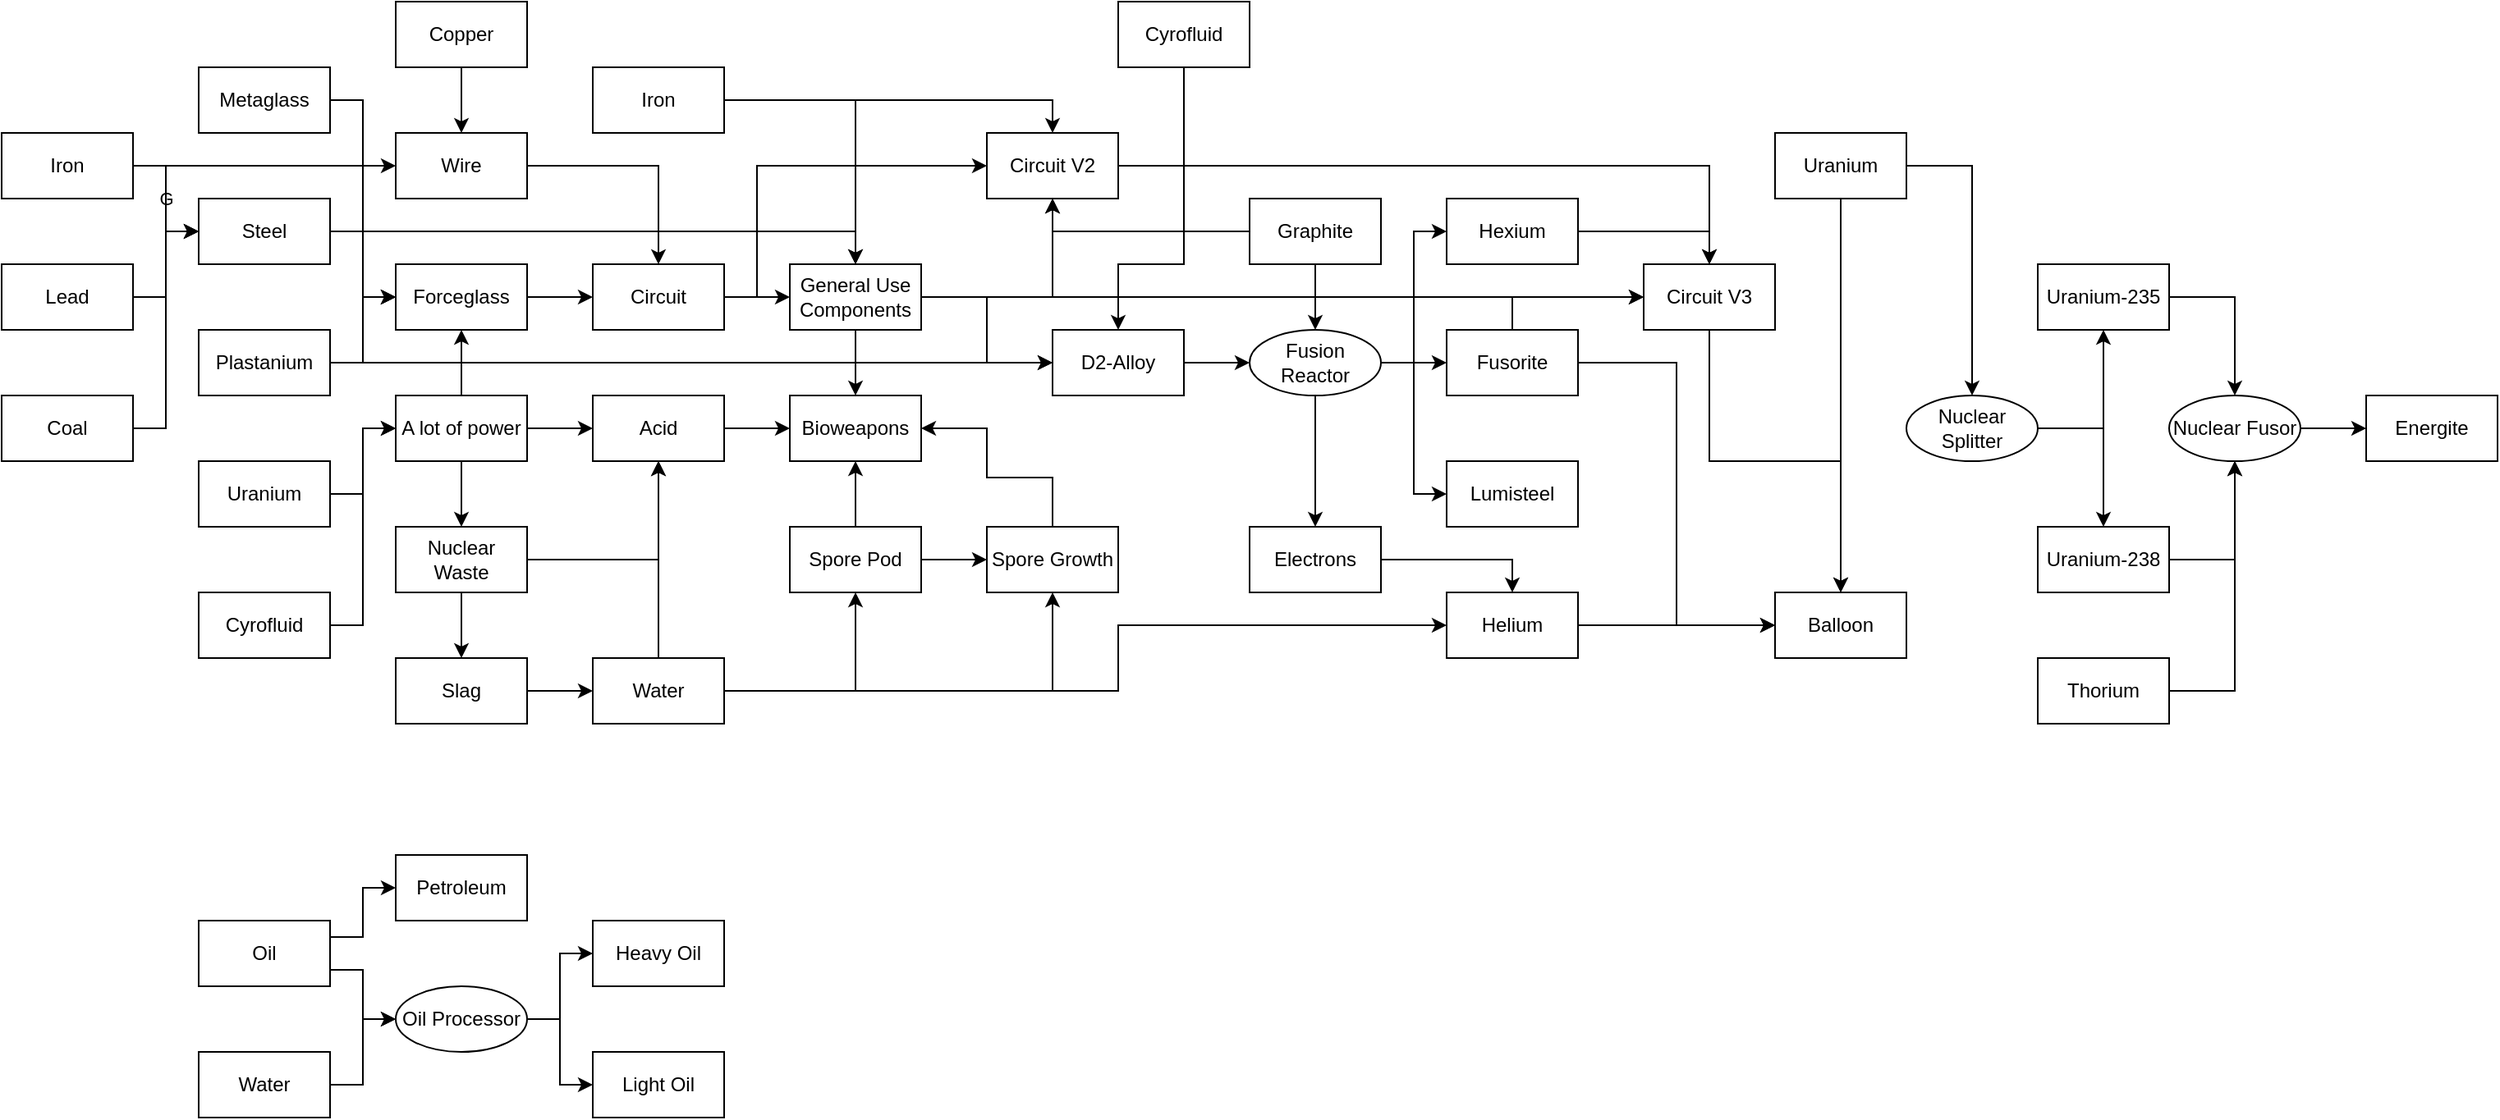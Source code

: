 <mxfile version="24.3.1" type="github">
  <diagram name="Page-1" id="Bimb1eAAOgHkd-6HXs5o">
    <mxGraphModel dx="748" dy="490" grid="1" gridSize="10" guides="1" tooltips="1" connect="1" arrows="1" fold="1" page="1" pageScale="1" pageWidth="850" pageHeight="1100" math="0" shadow="0">
      <root>
        <mxCell id="0" />
        <mxCell id="1" parent="0" />
        <mxCell id="Ry1sQUkulVnR_nhh22BN-6" value="G" style="edgeStyle=orthogonalEdgeStyle;rounded=0;orthogonalLoop=1;jettySize=auto;html=1;exitX=1;exitY=0.5;exitDx=0;exitDy=0;entryX=0;entryY=0.5;entryDx=0;entryDy=0;labelBackgroundColor=none;fontColor=default;" edge="1" parent="1" source="Ry1sQUkulVnR_nhh22BN-3" target="Ry1sQUkulVnR_nhh22BN-5">
          <mxGeometry relative="1" as="geometry" />
        </mxCell>
        <mxCell id="Ry1sQUkulVnR_nhh22BN-40" style="edgeStyle=orthogonalEdgeStyle;rounded=0;orthogonalLoop=1;jettySize=auto;html=1;exitX=1;exitY=0.5;exitDx=0;exitDy=0;entryX=0;entryY=0.5;entryDx=0;entryDy=0;" edge="1" parent="1" source="Ry1sQUkulVnR_nhh22BN-3" target="Ry1sQUkulVnR_nhh22BN-38">
          <mxGeometry relative="1" as="geometry" />
        </mxCell>
        <mxCell id="Ry1sQUkulVnR_nhh22BN-3" value="Iron" style="rounded=0;whiteSpace=wrap;html=1;labelBackgroundColor=none;" vertex="1" parent="1">
          <mxGeometry x="40" y="120" width="80" height="40" as="geometry" />
        </mxCell>
        <mxCell id="Ry1sQUkulVnR_nhh22BN-7" style="edgeStyle=orthogonalEdgeStyle;rounded=0;orthogonalLoop=1;jettySize=auto;html=1;exitX=1;exitY=0.5;exitDx=0;exitDy=0;entryX=0;entryY=0.5;entryDx=0;entryDy=0;labelBackgroundColor=none;fontColor=default;" edge="1" parent="1" source="Ry1sQUkulVnR_nhh22BN-4" target="Ry1sQUkulVnR_nhh22BN-5">
          <mxGeometry relative="1" as="geometry" />
        </mxCell>
        <mxCell id="Ry1sQUkulVnR_nhh22BN-4" value="Lead" style="rounded=0;whiteSpace=wrap;html=1;labelBackgroundColor=none;" vertex="1" parent="1">
          <mxGeometry x="40" y="200" width="80" height="40" as="geometry" />
        </mxCell>
        <mxCell id="Ry1sQUkulVnR_nhh22BN-16" style="edgeStyle=orthogonalEdgeStyle;rounded=0;orthogonalLoop=1;jettySize=auto;html=1;exitX=1;exitY=0.5;exitDx=0;exitDy=0;entryX=0;entryY=0.5;entryDx=0;entryDy=0;labelBackgroundColor=none;fontColor=default;" edge="1" parent="1" source="Ry1sQUkulVnR_nhh22BN-5" target="Ry1sQUkulVnR_nhh22BN-14">
          <mxGeometry relative="1" as="geometry" />
        </mxCell>
        <mxCell id="Ry1sQUkulVnR_nhh22BN-99" style="edgeStyle=orthogonalEdgeStyle;rounded=0;orthogonalLoop=1;jettySize=auto;html=1;exitX=1;exitY=0.5;exitDx=0;exitDy=0;entryX=0.5;entryY=0;entryDx=0;entryDy=0;" edge="1" parent="1" source="Ry1sQUkulVnR_nhh22BN-5" target="Ry1sQUkulVnR_nhh22BN-47">
          <mxGeometry relative="1" as="geometry" />
        </mxCell>
        <mxCell id="Ry1sQUkulVnR_nhh22BN-5" value="Steel" style="rounded=0;whiteSpace=wrap;html=1;labelBackgroundColor=none;" vertex="1" parent="1">
          <mxGeometry x="160" y="160" width="80" height="40" as="geometry" />
        </mxCell>
        <mxCell id="Ry1sQUkulVnR_nhh22BN-11" style="edgeStyle=orthogonalEdgeStyle;rounded=0;orthogonalLoop=1;jettySize=auto;html=1;exitX=1;exitY=0.5;exitDx=0;exitDy=0;entryX=0;entryY=0.5;entryDx=0;entryDy=0;labelBackgroundColor=none;fontColor=default;" edge="1" parent="1" source="Ry1sQUkulVnR_nhh22BN-9" target="Ry1sQUkulVnR_nhh22BN-5">
          <mxGeometry relative="1" as="geometry" />
        </mxCell>
        <mxCell id="Ry1sQUkulVnR_nhh22BN-9" value="Coal" style="rounded=0;whiteSpace=wrap;html=1;labelBackgroundColor=none;" vertex="1" parent="1">
          <mxGeometry x="40" y="280" width="80" height="40" as="geometry" />
        </mxCell>
        <mxCell id="Ry1sQUkulVnR_nhh22BN-15" style="edgeStyle=orthogonalEdgeStyle;rounded=0;orthogonalLoop=1;jettySize=auto;html=1;exitX=1;exitY=0.5;exitDx=0;exitDy=0;entryX=0;entryY=0.5;entryDx=0;entryDy=0;labelBackgroundColor=none;fontColor=default;" edge="1" parent="1" source="Ry1sQUkulVnR_nhh22BN-12" target="Ry1sQUkulVnR_nhh22BN-14">
          <mxGeometry relative="1" as="geometry">
            <Array as="points">
              <mxPoint x="260" y="260" />
              <mxPoint x="260" y="220" />
            </Array>
          </mxGeometry>
        </mxCell>
        <mxCell id="Ry1sQUkulVnR_nhh22BN-97" style="edgeStyle=orthogonalEdgeStyle;rounded=0;orthogonalLoop=1;jettySize=auto;html=1;exitX=1;exitY=0.5;exitDx=0;exitDy=0;entryX=0;entryY=0.5;entryDx=0;entryDy=0;" edge="1" parent="1" source="Ry1sQUkulVnR_nhh22BN-12" target="Ry1sQUkulVnR_nhh22BN-71">
          <mxGeometry relative="1" as="geometry" />
        </mxCell>
        <mxCell id="Ry1sQUkulVnR_nhh22BN-12" value="Plastanium" style="rounded=0;whiteSpace=wrap;html=1;labelBackgroundColor=none;" vertex="1" parent="1">
          <mxGeometry x="160" y="240" width="80" height="40" as="geometry" />
        </mxCell>
        <mxCell id="Ry1sQUkulVnR_nhh22BN-52" style="edgeStyle=orthogonalEdgeStyle;rounded=0;orthogonalLoop=1;jettySize=auto;html=1;exitX=1;exitY=0.5;exitDx=0;exitDy=0;" edge="1" parent="1" source="Ry1sQUkulVnR_nhh22BN-14" target="Ry1sQUkulVnR_nhh22BN-44">
          <mxGeometry relative="1" as="geometry" />
        </mxCell>
        <mxCell id="Ry1sQUkulVnR_nhh22BN-14" value="Forceglass" style="rounded=0;whiteSpace=wrap;html=1;labelBackgroundColor=none;" vertex="1" parent="1">
          <mxGeometry x="280" y="200" width="80" height="40" as="geometry" />
        </mxCell>
        <mxCell id="Ry1sQUkulVnR_nhh22BN-35" style="edgeStyle=orthogonalEdgeStyle;rounded=0;orthogonalLoop=1;jettySize=auto;html=1;exitX=1;exitY=0.5;exitDx=0;exitDy=0;" edge="1" parent="1" source="Ry1sQUkulVnR_nhh22BN-18" target="Ry1sQUkulVnR_nhh22BN-19">
          <mxGeometry relative="1" as="geometry" />
        </mxCell>
        <mxCell id="Ry1sQUkulVnR_nhh22BN-18" value="Uranium" style="rounded=0;whiteSpace=wrap;html=1;labelBackgroundColor=none;" vertex="1" parent="1">
          <mxGeometry x="160" y="320" width="80" height="40" as="geometry" />
        </mxCell>
        <mxCell id="Ry1sQUkulVnR_nhh22BN-24" style="edgeStyle=orthogonalEdgeStyle;rounded=0;orthogonalLoop=1;jettySize=auto;html=1;exitX=0.5;exitY=1;exitDx=0;exitDy=0;" edge="1" parent="1" source="Ry1sQUkulVnR_nhh22BN-19" target="Ry1sQUkulVnR_nhh22BN-23">
          <mxGeometry relative="1" as="geometry" />
        </mxCell>
        <mxCell id="Ry1sQUkulVnR_nhh22BN-33" style="edgeStyle=orthogonalEdgeStyle;rounded=0;orthogonalLoop=1;jettySize=auto;html=1;exitX=0.5;exitY=0;exitDx=0;exitDy=0;entryX=0.5;entryY=1;entryDx=0;entryDy=0;" edge="1" parent="1" source="Ry1sQUkulVnR_nhh22BN-19" target="Ry1sQUkulVnR_nhh22BN-14">
          <mxGeometry relative="1" as="geometry" />
        </mxCell>
        <mxCell id="Ry1sQUkulVnR_nhh22BN-34" style="edgeStyle=orthogonalEdgeStyle;rounded=0;orthogonalLoop=1;jettySize=auto;html=1;exitX=1;exitY=0.5;exitDx=0;exitDy=0;entryX=0;entryY=0.5;entryDx=0;entryDy=0;" edge="1" parent="1" source="Ry1sQUkulVnR_nhh22BN-19" target="Ry1sQUkulVnR_nhh22BN-30">
          <mxGeometry relative="1" as="geometry" />
        </mxCell>
        <mxCell id="Ry1sQUkulVnR_nhh22BN-19" value="A lot of power" style="rounded=0;whiteSpace=wrap;html=1;labelBackgroundColor=none;" vertex="1" parent="1">
          <mxGeometry x="280" y="280" width="80" height="40" as="geometry" />
        </mxCell>
        <mxCell id="Ry1sQUkulVnR_nhh22BN-28" style="edgeStyle=orthogonalEdgeStyle;rounded=0;orthogonalLoop=1;jettySize=auto;html=1;exitX=0.5;exitY=1;exitDx=0;exitDy=0;entryX=0.5;entryY=0;entryDx=0;entryDy=0;" edge="1" parent="1" source="Ry1sQUkulVnR_nhh22BN-23" target="Ry1sQUkulVnR_nhh22BN-25">
          <mxGeometry relative="1" as="geometry" />
        </mxCell>
        <mxCell id="Ry1sQUkulVnR_nhh22BN-32" style="edgeStyle=orthogonalEdgeStyle;rounded=0;orthogonalLoop=1;jettySize=auto;html=1;exitX=1;exitY=0.5;exitDx=0;exitDy=0;entryX=0.5;entryY=1;entryDx=0;entryDy=0;" edge="1" parent="1" source="Ry1sQUkulVnR_nhh22BN-23" target="Ry1sQUkulVnR_nhh22BN-30">
          <mxGeometry relative="1" as="geometry" />
        </mxCell>
        <mxCell id="Ry1sQUkulVnR_nhh22BN-23" value="Nuclear Waste" style="rounded=0;whiteSpace=wrap;html=1;labelBackgroundColor=none;" vertex="1" parent="1">
          <mxGeometry x="280" y="360" width="80" height="40" as="geometry" />
        </mxCell>
        <mxCell id="Ry1sQUkulVnR_nhh22BN-29" style="edgeStyle=orthogonalEdgeStyle;rounded=0;orthogonalLoop=1;jettySize=auto;html=1;exitX=1;exitY=0.5;exitDx=0;exitDy=0;entryX=0;entryY=0.5;entryDx=0;entryDy=0;" edge="1" parent="1" source="Ry1sQUkulVnR_nhh22BN-25" target="Ry1sQUkulVnR_nhh22BN-27">
          <mxGeometry relative="1" as="geometry" />
        </mxCell>
        <mxCell id="Ry1sQUkulVnR_nhh22BN-25" value="Slag" style="rounded=0;whiteSpace=wrap;html=1;" vertex="1" parent="1">
          <mxGeometry x="280" y="440" width="80" height="40" as="geometry" />
        </mxCell>
        <mxCell id="Ry1sQUkulVnR_nhh22BN-31" style="edgeStyle=orthogonalEdgeStyle;rounded=0;orthogonalLoop=1;jettySize=auto;html=1;exitX=0.5;exitY=0;exitDx=0;exitDy=0;entryX=0.5;entryY=1;entryDx=0;entryDy=0;" edge="1" parent="1" source="Ry1sQUkulVnR_nhh22BN-27" target="Ry1sQUkulVnR_nhh22BN-30">
          <mxGeometry relative="1" as="geometry" />
        </mxCell>
        <mxCell id="Ry1sQUkulVnR_nhh22BN-64" style="edgeStyle=orthogonalEdgeStyle;rounded=0;orthogonalLoop=1;jettySize=auto;html=1;exitX=1;exitY=0.5;exitDx=0;exitDy=0;entryX=0.5;entryY=1;entryDx=0;entryDy=0;" edge="1" parent="1" source="Ry1sQUkulVnR_nhh22BN-27" target="Ry1sQUkulVnR_nhh22BN-55">
          <mxGeometry relative="1" as="geometry" />
        </mxCell>
        <mxCell id="Ry1sQUkulVnR_nhh22BN-66" style="edgeStyle=orthogonalEdgeStyle;rounded=0;orthogonalLoop=1;jettySize=auto;html=1;exitX=1;exitY=0.5;exitDx=0;exitDy=0;entryX=0.5;entryY=1;entryDx=0;entryDy=0;" edge="1" parent="1" source="Ry1sQUkulVnR_nhh22BN-27" target="Ry1sQUkulVnR_nhh22BN-65">
          <mxGeometry relative="1" as="geometry" />
        </mxCell>
        <mxCell id="Ry1sQUkulVnR_nhh22BN-120" style="edgeStyle=orthogonalEdgeStyle;rounded=0;orthogonalLoop=1;jettySize=auto;html=1;exitX=1;exitY=0.5;exitDx=0;exitDy=0;" edge="1" parent="1" source="Ry1sQUkulVnR_nhh22BN-27" target="Ry1sQUkulVnR_nhh22BN-119">
          <mxGeometry relative="1" as="geometry">
            <Array as="points">
              <mxPoint x="720" y="460" />
              <mxPoint x="720" y="420" />
            </Array>
          </mxGeometry>
        </mxCell>
        <mxCell id="Ry1sQUkulVnR_nhh22BN-27" value="Water" style="rounded=0;whiteSpace=wrap;html=1;" vertex="1" parent="1">
          <mxGeometry x="400" y="440" width="80" height="40" as="geometry" />
        </mxCell>
        <mxCell id="Ry1sQUkulVnR_nhh22BN-59" style="edgeStyle=orthogonalEdgeStyle;rounded=0;orthogonalLoop=1;jettySize=auto;html=1;exitX=1;exitY=0.5;exitDx=0;exitDy=0;entryX=0;entryY=0.5;entryDx=0;entryDy=0;" edge="1" parent="1" source="Ry1sQUkulVnR_nhh22BN-30" target="Ry1sQUkulVnR_nhh22BN-56">
          <mxGeometry relative="1" as="geometry" />
        </mxCell>
        <mxCell id="Ry1sQUkulVnR_nhh22BN-30" value="Acid" style="rounded=0;whiteSpace=wrap;html=1;" vertex="1" parent="1">
          <mxGeometry x="400" y="280" width="80" height="40" as="geometry" />
        </mxCell>
        <mxCell id="Ry1sQUkulVnR_nhh22BN-37" style="edgeStyle=orthogonalEdgeStyle;rounded=0;orthogonalLoop=1;jettySize=auto;html=1;exitX=1;exitY=0.5;exitDx=0;exitDy=0;entryX=0;entryY=0.5;entryDx=0;entryDy=0;" edge="1" parent="1" source="Ry1sQUkulVnR_nhh22BN-36" target="Ry1sQUkulVnR_nhh22BN-14">
          <mxGeometry relative="1" as="geometry" />
        </mxCell>
        <mxCell id="Ry1sQUkulVnR_nhh22BN-36" value="Metaglass" style="rounded=0;whiteSpace=wrap;html=1;" vertex="1" parent="1">
          <mxGeometry x="160" y="80" width="80" height="40" as="geometry" />
        </mxCell>
        <mxCell id="Ry1sQUkulVnR_nhh22BN-46" style="edgeStyle=orthogonalEdgeStyle;rounded=0;orthogonalLoop=1;jettySize=auto;html=1;exitX=1;exitY=0.5;exitDx=0;exitDy=0;entryX=0.5;entryY=0;entryDx=0;entryDy=0;" edge="1" parent="1" source="Ry1sQUkulVnR_nhh22BN-38" target="Ry1sQUkulVnR_nhh22BN-44">
          <mxGeometry relative="1" as="geometry" />
        </mxCell>
        <mxCell id="Ry1sQUkulVnR_nhh22BN-38" value="Wire" style="rounded=0;whiteSpace=wrap;html=1;" vertex="1" parent="1">
          <mxGeometry x="280" y="120" width="80" height="40" as="geometry" />
        </mxCell>
        <mxCell id="Ry1sQUkulVnR_nhh22BN-43" style="edgeStyle=orthogonalEdgeStyle;rounded=0;orthogonalLoop=1;jettySize=auto;html=1;exitX=0.5;exitY=1;exitDx=0;exitDy=0;entryX=0.5;entryY=0;entryDx=0;entryDy=0;" edge="1" parent="1" source="Ry1sQUkulVnR_nhh22BN-41" target="Ry1sQUkulVnR_nhh22BN-38">
          <mxGeometry relative="1" as="geometry" />
        </mxCell>
        <mxCell id="Ry1sQUkulVnR_nhh22BN-41" value="Copper" style="rounded=0;whiteSpace=wrap;html=1;" vertex="1" parent="1">
          <mxGeometry x="280" y="40" width="80" height="40" as="geometry" />
        </mxCell>
        <mxCell id="Ry1sQUkulVnR_nhh22BN-48" style="edgeStyle=orthogonalEdgeStyle;rounded=0;orthogonalLoop=1;jettySize=auto;html=1;exitX=1;exitY=0.5;exitDx=0;exitDy=0;entryX=0;entryY=0.5;entryDx=0;entryDy=0;" edge="1" parent="1" source="Ry1sQUkulVnR_nhh22BN-44" target="Ry1sQUkulVnR_nhh22BN-47">
          <mxGeometry relative="1" as="geometry" />
        </mxCell>
        <mxCell id="Ry1sQUkulVnR_nhh22BN-62" style="edgeStyle=orthogonalEdgeStyle;rounded=0;orthogonalLoop=1;jettySize=auto;html=1;exitX=1;exitY=0.5;exitDx=0;exitDy=0;entryX=0;entryY=0.5;entryDx=0;entryDy=0;" edge="1" parent="1" source="Ry1sQUkulVnR_nhh22BN-44" target="Ry1sQUkulVnR_nhh22BN-60">
          <mxGeometry relative="1" as="geometry">
            <Array as="points">
              <mxPoint x="500" y="220" />
              <mxPoint x="500" y="140" />
            </Array>
          </mxGeometry>
        </mxCell>
        <mxCell id="Ry1sQUkulVnR_nhh22BN-44" value="Circuit" style="rounded=0;whiteSpace=wrap;html=1;" vertex="1" parent="1">
          <mxGeometry x="400" y="200" width="80" height="40" as="geometry" />
        </mxCell>
        <mxCell id="Ry1sQUkulVnR_nhh22BN-57" style="edgeStyle=orthogonalEdgeStyle;rounded=0;orthogonalLoop=1;jettySize=auto;html=1;exitX=0.5;exitY=1;exitDx=0;exitDy=0;entryX=0.5;entryY=0;entryDx=0;entryDy=0;" edge="1" parent="1" source="Ry1sQUkulVnR_nhh22BN-47" target="Ry1sQUkulVnR_nhh22BN-56">
          <mxGeometry relative="1" as="geometry" />
        </mxCell>
        <mxCell id="Ry1sQUkulVnR_nhh22BN-61" style="edgeStyle=orthogonalEdgeStyle;rounded=0;orthogonalLoop=1;jettySize=auto;html=1;exitX=1;exitY=0.5;exitDx=0;exitDy=0;entryX=0.5;entryY=1;entryDx=0;entryDy=0;" edge="1" parent="1" source="Ry1sQUkulVnR_nhh22BN-47" target="Ry1sQUkulVnR_nhh22BN-60">
          <mxGeometry relative="1" as="geometry" />
        </mxCell>
        <mxCell id="Ry1sQUkulVnR_nhh22BN-73" style="edgeStyle=orthogonalEdgeStyle;rounded=0;orthogonalLoop=1;jettySize=auto;html=1;exitX=1;exitY=0.5;exitDx=0;exitDy=0;entryX=0;entryY=0.5;entryDx=0;entryDy=0;" edge="1" parent="1" source="Ry1sQUkulVnR_nhh22BN-47" target="Ry1sQUkulVnR_nhh22BN-71">
          <mxGeometry relative="1" as="geometry" />
        </mxCell>
        <mxCell id="Ry1sQUkulVnR_nhh22BN-126" style="edgeStyle=orthogonalEdgeStyle;rounded=0;orthogonalLoop=1;jettySize=auto;html=1;exitX=1;exitY=0.5;exitDx=0;exitDy=0;entryX=0;entryY=0.5;entryDx=0;entryDy=0;" edge="1" parent="1" source="Ry1sQUkulVnR_nhh22BN-47" target="Ry1sQUkulVnR_nhh22BN-125">
          <mxGeometry relative="1" as="geometry" />
        </mxCell>
        <mxCell id="Ry1sQUkulVnR_nhh22BN-47" value="General Use Components" style="rounded=0;whiteSpace=wrap;html=1;" vertex="1" parent="1">
          <mxGeometry x="520" y="200" width="80" height="40" as="geometry" />
        </mxCell>
        <mxCell id="Ry1sQUkulVnR_nhh22BN-54" style="edgeStyle=orthogonalEdgeStyle;rounded=0;orthogonalLoop=1;jettySize=auto;html=1;exitX=1;exitY=0.5;exitDx=0;exitDy=0;entryX=0.5;entryY=0;entryDx=0;entryDy=0;" edge="1" parent="1" source="Ry1sQUkulVnR_nhh22BN-50" target="Ry1sQUkulVnR_nhh22BN-47">
          <mxGeometry relative="1" as="geometry" />
        </mxCell>
        <mxCell id="Ry1sQUkulVnR_nhh22BN-70" style="edgeStyle=orthogonalEdgeStyle;rounded=0;orthogonalLoop=1;jettySize=auto;html=1;exitX=1;exitY=0.5;exitDx=0;exitDy=0;entryX=0.5;entryY=0;entryDx=0;entryDy=0;" edge="1" parent="1" source="Ry1sQUkulVnR_nhh22BN-50" target="Ry1sQUkulVnR_nhh22BN-60">
          <mxGeometry relative="1" as="geometry" />
        </mxCell>
        <mxCell id="Ry1sQUkulVnR_nhh22BN-50" value="Iron" style="rounded=0;whiteSpace=wrap;html=1;" vertex="1" parent="1">
          <mxGeometry x="400" y="80" width="80" height="40" as="geometry" />
        </mxCell>
        <mxCell id="Ry1sQUkulVnR_nhh22BN-63" style="edgeStyle=orthogonalEdgeStyle;rounded=0;orthogonalLoop=1;jettySize=auto;html=1;exitX=0.5;exitY=0;exitDx=0;exitDy=0;entryX=0.5;entryY=1;entryDx=0;entryDy=0;" edge="1" parent="1" source="Ry1sQUkulVnR_nhh22BN-55" target="Ry1sQUkulVnR_nhh22BN-56">
          <mxGeometry relative="1" as="geometry" />
        </mxCell>
        <mxCell id="Ry1sQUkulVnR_nhh22BN-67" style="edgeStyle=orthogonalEdgeStyle;rounded=0;orthogonalLoop=1;jettySize=auto;html=1;exitX=1;exitY=0.5;exitDx=0;exitDy=0;" edge="1" parent="1" source="Ry1sQUkulVnR_nhh22BN-55" target="Ry1sQUkulVnR_nhh22BN-65">
          <mxGeometry relative="1" as="geometry" />
        </mxCell>
        <mxCell id="Ry1sQUkulVnR_nhh22BN-55" value="Spore Pod" style="rounded=0;whiteSpace=wrap;html=1;" vertex="1" parent="1">
          <mxGeometry x="520" y="360" width="80" height="40" as="geometry" />
        </mxCell>
        <mxCell id="Ry1sQUkulVnR_nhh22BN-56" value="Bioweapons" style="rounded=0;whiteSpace=wrap;html=1;" vertex="1" parent="1">
          <mxGeometry x="520" y="280" width="80" height="40" as="geometry" />
        </mxCell>
        <mxCell id="Ry1sQUkulVnR_nhh22BN-128" style="edgeStyle=orthogonalEdgeStyle;rounded=0;orthogonalLoop=1;jettySize=auto;html=1;exitX=1;exitY=0.5;exitDx=0;exitDy=0;entryX=0.5;entryY=0;entryDx=0;entryDy=0;" edge="1" parent="1" source="Ry1sQUkulVnR_nhh22BN-60" target="Ry1sQUkulVnR_nhh22BN-125">
          <mxGeometry relative="1" as="geometry" />
        </mxCell>
        <mxCell id="Ry1sQUkulVnR_nhh22BN-60" value="Circuit V2" style="rounded=0;whiteSpace=wrap;html=1;" vertex="1" parent="1">
          <mxGeometry x="640" y="120" width="80" height="40" as="geometry" />
        </mxCell>
        <mxCell id="Ry1sQUkulVnR_nhh22BN-68" style="edgeStyle=orthogonalEdgeStyle;rounded=0;orthogonalLoop=1;jettySize=auto;html=1;exitX=0.5;exitY=0;exitDx=0;exitDy=0;entryX=1;entryY=0.5;entryDx=0;entryDy=0;" edge="1" parent="1" source="Ry1sQUkulVnR_nhh22BN-65" target="Ry1sQUkulVnR_nhh22BN-56">
          <mxGeometry relative="1" as="geometry">
            <Array as="points">
              <mxPoint x="680" y="330" />
              <mxPoint x="640" y="330" />
              <mxPoint x="640" y="300" />
            </Array>
          </mxGeometry>
        </mxCell>
        <mxCell id="Ry1sQUkulVnR_nhh22BN-65" value="Spore Growth" style="rounded=0;whiteSpace=wrap;html=1;" vertex="1" parent="1">
          <mxGeometry x="640" y="360" width="80" height="40" as="geometry" />
        </mxCell>
        <mxCell id="Ry1sQUkulVnR_nhh22BN-106" style="edgeStyle=orthogonalEdgeStyle;rounded=0;orthogonalLoop=1;jettySize=auto;html=1;exitX=1;exitY=0.5;exitDx=0;exitDy=0;entryX=0;entryY=0.5;entryDx=0;entryDy=0;" edge="1" parent="1" source="Ry1sQUkulVnR_nhh22BN-71" target="Ry1sQUkulVnR_nhh22BN-104">
          <mxGeometry relative="1" as="geometry" />
        </mxCell>
        <mxCell id="Ry1sQUkulVnR_nhh22BN-71" value="D2-Alloy" style="rounded=0;whiteSpace=wrap;html=1;" vertex="1" parent="1">
          <mxGeometry x="680" y="240" width="80" height="40" as="geometry" />
        </mxCell>
        <mxCell id="Ry1sQUkulVnR_nhh22BN-75" style="edgeStyle=orthogonalEdgeStyle;rounded=0;orthogonalLoop=1;jettySize=auto;html=1;exitX=1;exitY=0.5;exitDx=0;exitDy=0;entryX=0;entryY=0.5;entryDx=0;entryDy=0;" edge="1" parent="1" source="Ry1sQUkulVnR_nhh22BN-74" target="Ry1sQUkulVnR_nhh22BN-19">
          <mxGeometry relative="1" as="geometry" />
        </mxCell>
        <mxCell id="Ry1sQUkulVnR_nhh22BN-74" value="Cyrofluid" style="rounded=0;whiteSpace=wrap;html=1;labelBackgroundColor=none;" vertex="1" parent="1">
          <mxGeometry x="160" y="400" width="80" height="40" as="geometry" />
        </mxCell>
        <mxCell id="Ry1sQUkulVnR_nhh22BN-78" style="edgeStyle=orthogonalEdgeStyle;rounded=0;orthogonalLoop=1;jettySize=auto;html=1;exitX=0.5;exitY=1;exitDx=0;exitDy=0;entryX=0.5;entryY=0;entryDx=0;entryDy=0;" edge="1" parent="1" source="Ry1sQUkulVnR_nhh22BN-77" target="Ry1sQUkulVnR_nhh22BN-71">
          <mxGeometry relative="1" as="geometry">
            <Array as="points">
              <mxPoint x="760" y="200" />
              <mxPoint x="720" y="200" />
            </Array>
          </mxGeometry>
        </mxCell>
        <mxCell id="Ry1sQUkulVnR_nhh22BN-77" value="Cyrofluid" style="rounded=0;whiteSpace=wrap;html=1;labelBackgroundColor=none;" vertex="1" parent="1">
          <mxGeometry x="720" y="40" width="80" height="40" as="geometry" />
        </mxCell>
        <mxCell id="Ry1sQUkulVnR_nhh22BN-105" style="edgeStyle=orthogonalEdgeStyle;rounded=0;orthogonalLoop=1;jettySize=auto;html=1;exitX=0.5;exitY=1;exitDx=0;exitDy=0;entryX=0.5;entryY=0;entryDx=0;entryDy=0;" edge="1" parent="1" source="Ry1sQUkulVnR_nhh22BN-100" target="Ry1sQUkulVnR_nhh22BN-104">
          <mxGeometry relative="1" as="geometry" />
        </mxCell>
        <mxCell id="Ry1sQUkulVnR_nhh22BN-127" style="edgeStyle=orthogonalEdgeStyle;rounded=0;orthogonalLoop=1;jettySize=auto;html=1;exitX=0;exitY=0.5;exitDx=0;exitDy=0;entryX=0.5;entryY=1;entryDx=0;entryDy=0;" edge="1" parent="1" source="Ry1sQUkulVnR_nhh22BN-100" target="Ry1sQUkulVnR_nhh22BN-60">
          <mxGeometry relative="1" as="geometry" />
        </mxCell>
        <mxCell id="Ry1sQUkulVnR_nhh22BN-100" value="Graphite" style="rounded=0;whiteSpace=wrap;html=1;" vertex="1" parent="1">
          <mxGeometry x="800" y="160" width="80" height="40" as="geometry" />
        </mxCell>
        <mxCell id="Ry1sQUkulVnR_nhh22BN-114" style="edgeStyle=orthogonalEdgeStyle;rounded=0;orthogonalLoop=1;jettySize=auto;html=1;exitX=1;exitY=0.5;exitDx=0;exitDy=0;entryX=0;entryY=0.5;entryDx=0;entryDy=0;" edge="1" parent="1" source="Ry1sQUkulVnR_nhh22BN-104" target="Ry1sQUkulVnR_nhh22BN-107">
          <mxGeometry relative="1" as="geometry" />
        </mxCell>
        <mxCell id="Ry1sQUkulVnR_nhh22BN-115" style="edgeStyle=orthogonalEdgeStyle;rounded=0;orthogonalLoop=1;jettySize=auto;html=1;exitX=1;exitY=0.5;exitDx=0;exitDy=0;entryX=0;entryY=0.5;entryDx=0;entryDy=0;" edge="1" parent="1" source="Ry1sQUkulVnR_nhh22BN-104" target="Ry1sQUkulVnR_nhh22BN-109">
          <mxGeometry relative="1" as="geometry" />
        </mxCell>
        <mxCell id="Ry1sQUkulVnR_nhh22BN-116" style="edgeStyle=orthogonalEdgeStyle;rounded=0;orthogonalLoop=1;jettySize=auto;html=1;exitX=1;exitY=0.5;exitDx=0;exitDy=0;entryX=0;entryY=0.5;entryDx=0;entryDy=0;" edge="1" parent="1" source="Ry1sQUkulVnR_nhh22BN-104" target="Ry1sQUkulVnR_nhh22BN-113">
          <mxGeometry relative="1" as="geometry" />
        </mxCell>
        <mxCell id="Ry1sQUkulVnR_nhh22BN-118" style="edgeStyle=orthogonalEdgeStyle;rounded=0;orthogonalLoop=1;jettySize=auto;html=1;exitX=0.5;exitY=1;exitDx=0;exitDy=0;" edge="1" parent="1" source="Ry1sQUkulVnR_nhh22BN-104" target="Ry1sQUkulVnR_nhh22BN-117">
          <mxGeometry relative="1" as="geometry" />
        </mxCell>
        <mxCell id="Ry1sQUkulVnR_nhh22BN-104" value="Fusion Reactor" style="ellipse;whiteSpace=wrap;html=1;" vertex="1" parent="1">
          <mxGeometry x="800" y="240" width="80" height="40" as="geometry" />
        </mxCell>
        <mxCell id="Ry1sQUkulVnR_nhh22BN-107" value="Lumisteel" style="rounded=0;whiteSpace=wrap;html=1;" vertex="1" parent="1">
          <mxGeometry x="920" y="320" width="80" height="40" as="geometry" />
        </mxCell>
        <mxCell id="Ry1sQUkulVnR_nhh22BN-141" style="edgeStyle=orthogonalEdgeStyle;rounded=0;orthogonalLoop=1;jettySize=auto;html=1;exitX=0.5;exitY=0;exitDx=0;exitDy=0;entryX=0;entryY=0.5;entryDx=0;entryDy=0;" edge="1" parent="1" source="Ry1sQUkulVnR_nhh22BN-109" target="Ry1sQUkulVnR_nhh22BN-125">
          <mxGeometry relative="1" as="geometry" />
        </mxCell>
        <mxCell id="Ry1sQUkulVnR_nhh22BN-148" style="edgeStyle=orthogonalEdgeStyle;rounded=0;orthogonalLoop=1;jettySize=auto;html=1;exitX=1;exitY=0.5;exitDx=0;exitDy=0;entryX=0;entryY=0.5;entryDx=0;entryDy=0;" edge="1" parent="1" source="Ry1sQUkulVnR_nhh22BN-109" target="Ry1sQUkulVnR_nhh22BN-145">
          <mxGeometry relative="1" as="geometry" />
        </mxCell>
        <mxCell id="Ry1sQUkulVnR_nhh22BN-109" value="Fusorite" style="rounded=0;whiteSpace=wrap;html=1;" vertex="1" parent="1">
          <mxGeometry x="920" y="240" width="80" height="40" as="geometry" />
        </mxCell>
        <mxCell id="Ry1sQUkulVnR_nhh22BN-129" style="edgeStyle=orthogonalEdgeStyle;rounded=0;orthogonalLoop=1;jettySize=auto;html=1;exitX=1;exitY=0.5;exitDx=0;exitDy=0;entryX=0.5;entryY=0;entryDx=0;entryDy=0;" edge="1" parent="1" source="Ry1sQUkulVnR_nhh22BN-113" target="Ry1sQUkulVnR_nhh22BN-125">
          <mxGeometry relative="1" as="geometry" />
        </mxCell>
        <mxCell id="Ry1sQUkulVnR_nhh22BN-113" value="Hexium" style="rounded=0;whiteSpace=wrap;html=1;" vertex="1" parent="1">
          <mxGeometry x="920" y="160" width="80" height="40" as="geometry" />
        </mxCell>
        <mxCell id="Ry1sQUkulVnR_nhh22BN-122" style="edgeStyle=orthogonalEdgeStyle;rounded=0;orthogonalLoop=1;jettySize=auto;html=1;exitX=1;exitY=0.5;exitDx=0;exitDy=0;entryX=0.5;entryY=0;entryDx=0;entryDy=0;" edge="1" parent="1" source="Ry1sQUkulVnR_nhh22BN-117" target="Ry1sQUkulVnR_nhh22BN-119">
          <mxGeometry relative="1" as="geometry" />
        </mxCell>
        <mxCell id="Ry1sQUkulVnR_nhh22BN-117" value="Electrons" style="rounded=0;whiteSpace=wrap;html=1;" vertex="1" parent="1">
          <mxGeometry x="800" y="360" width="80" height="40" as="geometry" />
        </mxCell>
        <mxCell id="Ry1sQUkulVnR_nhh22BN-149" style="edgeStyle=orthogonalEdgeStyle;rounded=0;orthogonalLoop=1;jettySize=auto;html=1;exitX=1;exitY=0.5;exitDx=0;exitDy=0;entryX=0;entryY=0.5;entryDx=0;entryDy=0;" edge="1" parent="1" source="Ry1sQUkulVnR_nhh22BN-119" target="Ry1sQUkulVnR_nhh22BN-145">
          <mxGeometry relative="1" as="geometry" />
        </mxCell>
        <mxCell id="Ry1sQUkulVnR_nhh22BN-119" value="Helium" style="rounded=0;whiteSpace=wrap;html=1;" vertex="1" parent="1">
          <mxGeometry x="920" y="400" width="80" height="40" as="geometry" />
        </mxCell>
        <mxCell id="Ry1sQUkulVnR_nhh22BN-147" style="edgeStyle=orthogonalEdgeStyle;rounded=0;orthogonalLoop=1;jettySize=auto;html=1;exitX=0.5;exitY=1;exitDx=0;exitDy=0;entryX=0.5;entryY=0;entryDx=0;entryDy=0;" edge="1" parent="1" source="Ry1sQUkulVnR_nhh22BN-125" target="Ry1sQUkulVnR_nhh22BN-145">
          <mxGeometry relative="1" as="geometry" />
        </mxCell>
        <mxCell id="Ry1sQUkulVnR_nhh22BN-125" value="Circuit V3" style="rounded=0;whiteSpace=wrap;html=1;" vertex="1" parent="1">
          <mxGeometry x="1040" y="200" width="80" height="40" as="geometry" />
        </mxCell>
        <mxCell id="Ry1sQUkulVnR_nhh22BN-146" style="edgeStyle=orthogonalEdgeStyle;rounded=0;orthogonalLoop=1;jettySize=auto;html=1;exitX=0.5;exitY=1;exitDx=0;exitDy=0;entryX=0.5;entryY=0;entryDx=0;entryDy=0;" edge="1" parent="1" source="Ry1sQUkulVnR_nhh22BN-143" target="Ry1sQUkulVnR_nhh22BN-145">
          <mxGeometry relative="1" as="geometry" />
        </mxCell>
        <mxCell id="Ry1sQUkulVnR_nhh22BN-153" style="edgeStyle=orthogonalEdgeStyle;rounded=0;orthogonalLoop=1;jettySize=auto;html=1;exitX=1;exitY=0.5;exitDx=0;exitDy=0;entryX=0.5;entryY=0;entryDx=0;entryDy=0;" edge="1" parent="1" source="Ry1sQUkulVnR_nhh22BN-143" target="Ry1sQUkulVnR_nhh22BN-151">
          <mxGeometry relative="1" as="geometry" />
        </mxCell>
        <mxCell id="Ry1sQUkulVnR_nhh22BN-143" value="Uranium" style="rounded=0;whiteSpace=wrap;html=1;labelBackgroundColor=none;" vertex="1" parent="1">
          <mxGeometry x="1120" y="120" width="80" height="40" as="geometry" />
        </mxCell>
        <mxCell id="Ry1sQUkulVnR_nhh22BN-145" value="Balloon" style="rounded=0;whiteSpace=wrap;html=1;" vertex="1" parent="1">
          <mxGeometry x="1120" y="400" width="80" height="40" as="geometry" />
        </mxCell>
        <mxCell id="Ry1sQUkulVnR_nhh22BN-156" style="edgeStyle=orthogonalEdgeStyle;rounded=0;orthogonalLoop=1;jettySize=auto;html=1;exitX=1;exitY=0.5;exitDx=0;exitDy=0;" edge="1" parent="1" source="Ry1sQUkulVnR_nhh22BN-151" target="Ry1sQUkulVnR_nhh22BN-155">
          <mxGeometry relative="1" as="geometry" />
        </mxCell>
        <mxCell id="Ry1sQUkulVnR_nhh22BN-158" style="edgeStyle=orthogonalEdgeStyle;rounded=0;orthogonalLoop=1;jettySize=auto;html=1;exitX=1;exitY=0.5;exitDx=0;exitDy=0;" edge="1" parent="1" source="Ry1sQUkulVnR_nhh22BN-151" target="Ry1sQUkulVnR_nhh22BN-157">
          <mxGeometry relative="1" as="geometry" />
        </mxCell>
        <mxCell id="Ry1sQUkulVnR_nhh22BN-151" value="Nuclear Splitter" style="ellipse;whiteSpace=wrap;html=1;" vertex="1" parent="1">
          <mxGeometry x="1200" y="280" width="80" height="40" as="geometry" />
        </mxCell>
        <mxCell id="Ry1sQUkulVnR_nhh22BN-161" style="edgeStyle=orthogonalEdgeStyle;rounded=0;orthogonalLoop=1;jettySize=auto;html=1;exitX=1;exitY=0.5;exitDx=0;exitDy=0;" edge="1" parent="1" source="Ry1sQUkulVnR_nhh22BN-155" target="Ry1sQUkulVnR_nhh22BN-159">
          <mxGeometry relative="1" as="geometry" />
        </mxCell>
        <mxCell id="Ry1sQUkulVnR_nhh22BN-155" value="Uranium-235" style="rounded=0;whiteSpace=wrap;html=1;labelBackgroundColor=none;" vertex="1" parent="1">
          <mxGeometry x="1280" y="200" width="80" height="40" as="geometry" />
        </mxCell>
        <mxCell id="Ry1sQUkulVnR_nhh22BN-160" style="edgeStyle=orthogonalEdgeStyle;rounded=0;orthogonalLoop=1;jettySize=auto;html=1;exitX=1;exitY=0.5;exitDx=0;exitDy=0;" edge="1" parent="1" source="Ry1sQUkulVnR_nhh22BN-157" target="Ry1sQUkulVnR_nhh22BN-159">
          <mxGeometry relative="1" as="geometry" />
        </mxCell>
        <mxCell id="Ry1sQUkulVnR_nhh22BN-157" value="Uranium-238" style="rounded=0;whiteSpace=wrap;html=1;labelBackgroundColor=none;" vertex="1" parent="1">
          <mxGeometry x="1280" y="360" width="80" height="40" as="geometry" />
        </mxCell>
        <mxCell id="Ry1sQUkulVnR_nhh22BN-166" style="edgeStyle=orthogonalEdgeStyle;rounded=0;orthogonalLoop=1;jettySize=auto;html=1;exitX=1;exitY=0.5;exitDx=0;exitDy=0;entryX=0;entryY=0.5;entryDx=0;entryDy=0;" edge="1" parent="1" source="Ry1sQUkulVnR_nhh22BN-159" target="Ry1sQUkulVnR_nhh22BN-165">
          <mxGeometry relative="1" as="geometry" />
        </mxCell>
        <mxCell id="Ry1sQUkulVnR_nhh22BN-159" value="Nuclear Fusor" style="ellipse;whiteSpace=wrap;html=1;" vertex="1" parent="1">
          <mxGeometry x="1360" y="280" width="80" height="40" as="geometry" />
        </mxCell>
        <mxCell id="Ry1sQUkulVnR_nhh22BN-164" style="edgeStyle=orthogonalEdgeStyle;rounded=0;orthogonalLoop=1;jettySize=auto;html=1;exitX=1;exitY=0.5;exitDx=0;exitDy=0;entryX=0.5;entryY=1;entryDx=0;entryDy=0;" edge="1" parent="1" source="Ry1sQUkulVnR_nhh22BN-162" target="Ry1sQUkulVnR_nhh22BN-159">
          <mxGeometry relative="1" as="geometry" />
        </mxCell>
        <mxCell id="Ry1sQUkulVnR_nhh22BN-162" value="Thorium" style="rounded=0;whiteSpace=wrap;html=1;" vertex="1" parent="1">
          <mxGeometry x="1280" y="440" width="80" height="40" as="geometry" />
        </mxCell>
        <mxCell id="Ry1sQUkulVnR_nhh22BN-165" value="Energite" style="rounded=0;whiteSpace=wrap;html=1;" vertex="1" parent="1">
          <mxGeometry x="1480" y="280" width="80" height="40" as="geometry" />
        </mxCell>
        <mxCell id="Ry1sQUkulVnR_nhh22BN-169" style="edgeStyle=orthogonalEdgeStyle;rounded=0;orthogonalLoop=1;jettySize=auto;html=1;exitX=1;exitY=0.5;exitDx=0;exitDy=0;entryX=0;entryY=0.5;entryDx=0;entryDy=0;" edge="1" parent="1" source="Ry1sQUkulVnR_nhh22BN-167" target="Ry1sQUkulVnR_nhh22BN-168">
          <mxGeometry relative="1" as="geometry">
            <Array as="points">
              <mxPoint x="240" y="610" />
              <mxPoint x="260" y="610" />
              <mxPoint x="260" y="580" />
            </Array>
          </mxGeometry>
        </mxCell>
        <mxCell id="Ry1sQUkulVnR_nhh22BN-173" style="edgeStyle=orthogonalEdgeStyle;rounded=0;orthogonalLoop=1;jettySize=auto;html=1;exitX=1;exitY=0.5;exitDx=0;exitDy=0;entryX=0;entryY=0.5;entryDx=0;entryDy=0;" edge="1" parent="1" source="Ry1sQUkulVnR_nhh22BN-167" target="Ry1sQUkulVnR_nhh22BN-171">
          <mxGeometry relative="1" as="geometry">
            <Array as="points">
              <mxPoint x="240" y="630" />
              <mxPoint x="260" y="630" />
              <mxPoint x="260" y="660" />
            </Array>
          </mxGeometry>
        </mxCell>
        <mxCell id="Ry1sQUkulVnR_nhh22BN-167" value="Oil" style="rounded=0;whiteSpace=wrap;html=1;" vertex="1" parent="1">
          <mxGeometry x="160" y="600" width="80" height="40" as="geometry" />
        </mxCell>
        <mxCell id="Ry1sQUkulVnR_nhh22BN-168" value="Petroleum" style="rounded=0;whiteSpace=wrap;html=1;" vertex="1" parent="1">
          <mxGeometry x="280" y="560" width="80" height="40" as="geometry" />
        </mxCell>
        <mxCell id="Ry1sQUkulVnR_nhh22BN-172" style="edgeStyle=orthogonalEdgeStyle;rounded=0;orthogonalLoop=1;jettySize=auto;html=1;exitX=1;exitY=0.5;exitDx=0;exitDy=0;entryX=0;entryY=0.5;entryDx=0;entryDy=0;" edge="1" parent="1" source="Ry1sQUkulVnR_nhh22BN-170" target="Ry1sQUkulVnR_nhh22BN-171">
          <mxGeometry relative="1" as="geometry" />
        </mxCell>
        <mxCell id="Ry1sQUkulVnR_nhh22BN-170" value="Water" style="rounded=0;whiteSpace=wrap;html=1;" vertex="1" parent="1">
          <mxGeometry x="160" y="680" width="80" height="40" as="geometry" />
        </mxCell>
        <mxCell id="Ry1sQUkulVnR_nhh22BN-178" style="edgeStyle=orthogonalEdgeStyle;rounded=0;orthogonalLoop=1;jettySize=auto;html=1;exitX=1;exitY=0.5;exitDx=0;exitDy=0;entryX=0;entryY=0.5;entryDx=0;entryDy=0;" edge="1" parent="1" source="Ry1sQUkulVnR_nhh22BN-171" target="Ry1sQUkulVnR_nhh22BN-177">
          <mxGeometry relative="1" as="geometry" />
        </mxCell>
        <mxCell id="Ry1sQUkulVnR_nhh22BN-179" style="edgeStyle=orthogonalEdgeStyle;rounded=0;orthogonalLoop=1;jettySize=auto;html=1;exitX=1;exitY=0.5;exitDx=0;exitDy=0;entryX=0;entryY=0.5;entryDx=0;entryDy=0;" edge="1" parent="1" source="Ry1sQUkulVnR_nhh22BN-171" target="Ry1sQUkulVnR_nhh22BN-176">
          <mxGeometry relative="1" as="geometry" />
        </mxCell>
        <mxCell id="Ry1sQUkulVnR_nhh22BN-171" value="Oil Processor" style="ellipse;whiteSpace=wrap;html=1;" vertex="1" parent="1">
          <mxGeometry x="280" y="640" width="80" height="40" as="geometry" />
        </mxCell>
        <mxCell id="Ry1sQUkulVnR_nhh22BN-176" value="Heavy Oil" style="rounded=0;whiteSpace=wrap;html=1;" vertex="1" parent="1">
          <mxGeometry x="400" y="600" width="80" height="40" as="geometry" />
        </mxCell>
        <mxCell id="Ry1sQUkulVnR_nhh22BN-177" value="Light Oil" style="rounded=0;whiteSpace=wrap;html=1;" vertex="1" parent="1">
          <mxGeometry x="400" y="680" width="80" height="40" as="geometry" />
        </mxCell>
      </root>
    </mxGraphModel>
  </diagram>
</mxfile>
